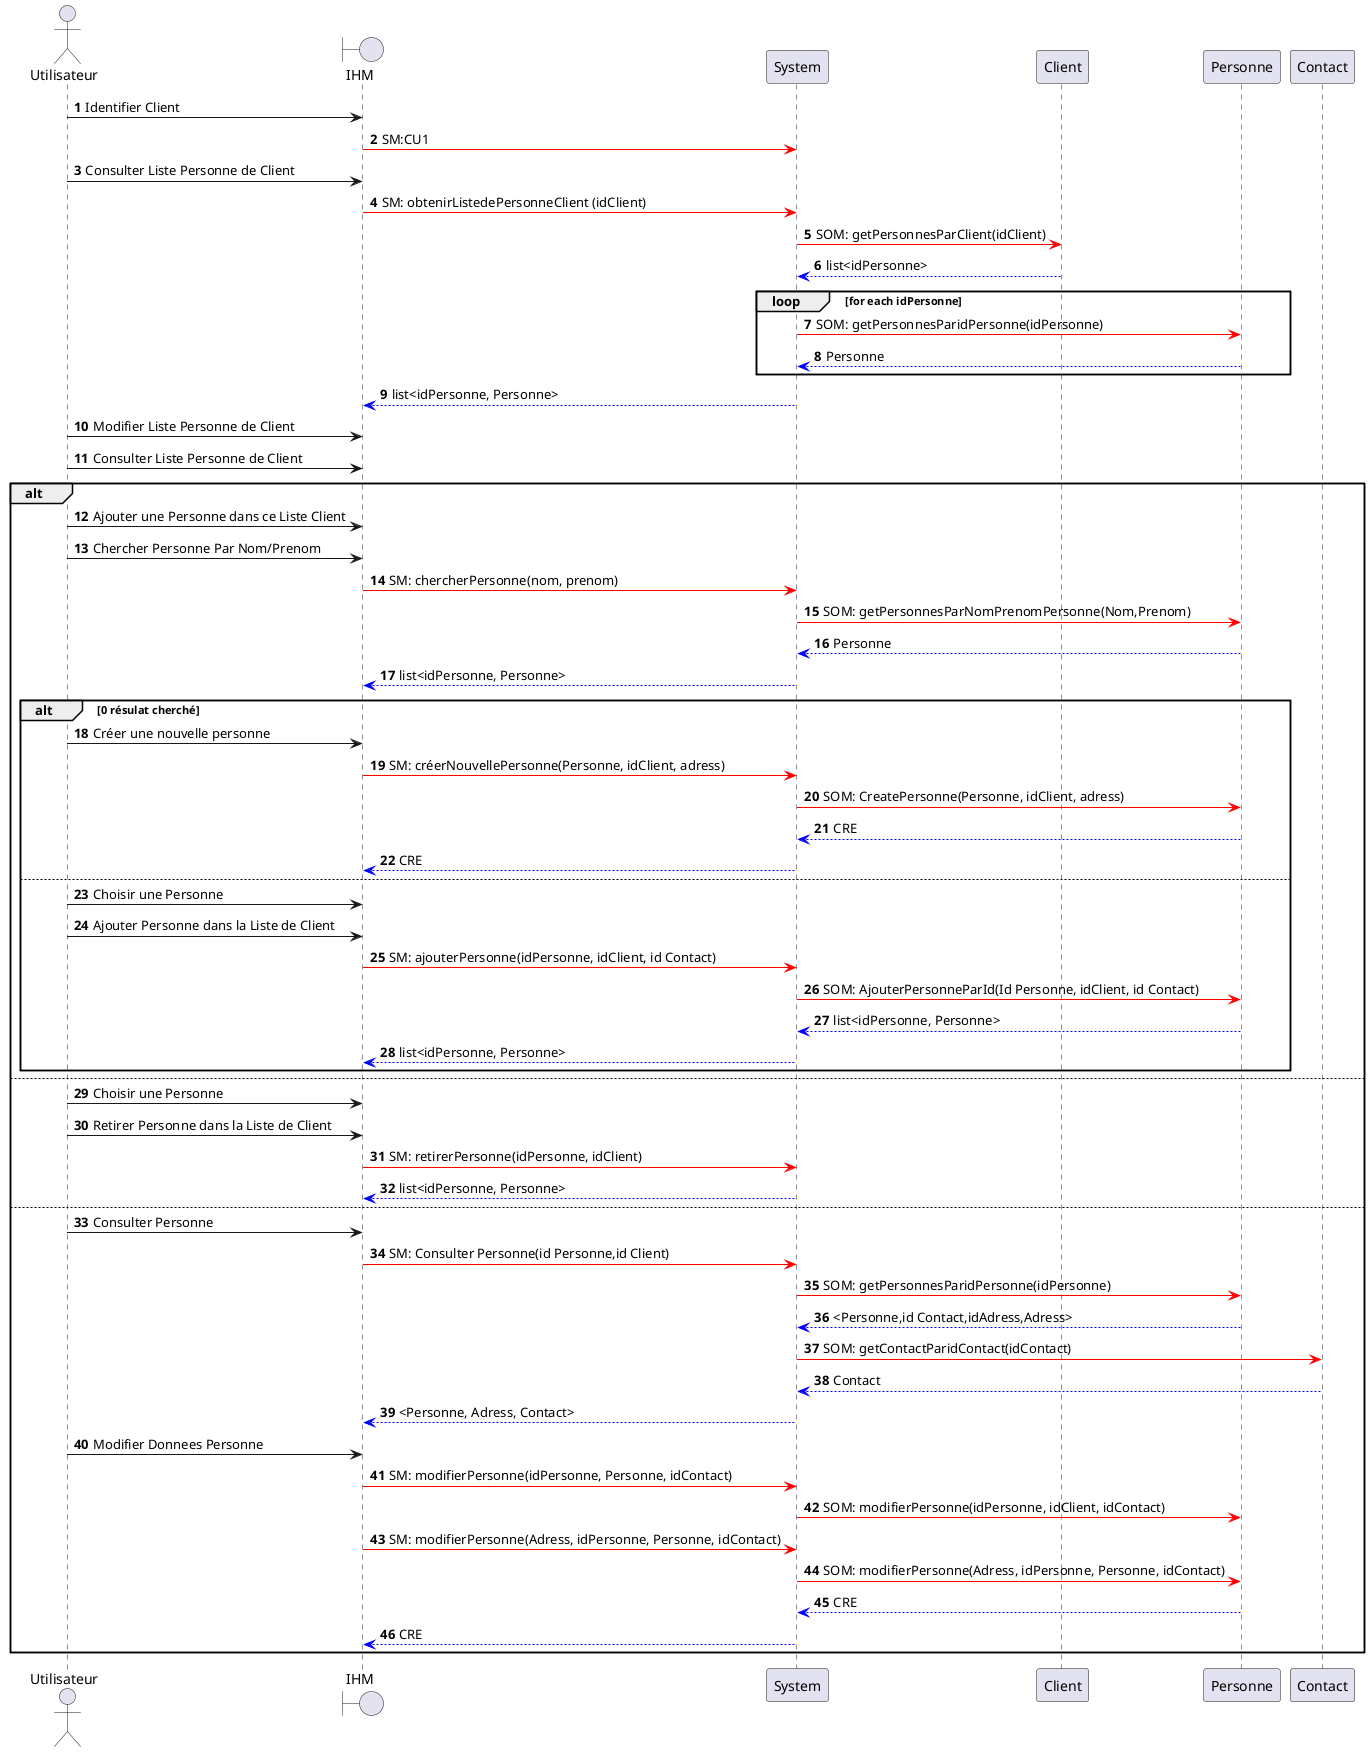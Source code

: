 @startuml

actor Utilisateur as U
boundary IHM as I
participant System as S
participant Client as C
participant Personne as P
participant Contact as Con

'在personne和Contact之间添加一个association 来储存最后一个modifier/ajouter 的Contact的Id
autonumber

U->I: Identifier Client
    I-[#red]>S: SM:CU1

U->I: Consulter Liste Personne de Client
    I-[#red]>S: SM: obtenirListedePersonneClient (idClient)
        S-[#red]>C: SOM: getPersonnesParClient(idClient)
        C-[#0000FF]->S: list<idPersonne>
        loop for each idPersonne
        S-[#red]>P: SOM: getPersonnesParidPersonne(idPersonne)
        P-[#0000FF]->S: Personne
        end

    S-[#0000FF]->I: list<idPersonne, Personne>


U->I: Modifier Liste Personne de Client
U->I: Consulter Liste Personne de Client
alt
    U->I: Ajouter une Personne dans ce Liste Client

    U->I: Chercher Personne Par Nom/Prenom
        I-[#red]>S: SM: chercherPersonne(nom, prenom)
            S-[#red]>P: SOM: getPersonnesParNomPrenomPersonne(Nom,Prenom)
            P-[#0000FF]->S: Personne
        S-[#0000FF]->I: list<idPersonne, Personne>
    alt  0 résulat cherché
    U->I: Créer une nouvelle personne
        I-[#red]>S: SM: créerNouvellePersonne(Personne, idClient, adress)
                S-[#red]>P: SOM: CreatePersonne(Personne, idClient, adress)
                P-[#0000FF]->S: CRE
        S-[#0000FF]->I: CRE
    else
    U->I: Choisir une Personne

    U->I: Ajouter Personne dans la Liste de Client
        I-[#red]>S: SM: ajouterPersonne(idPersonne, idClient, id Contact)
            S-[#red]>P: SOM: AjouterPersonneParId(Id Personne, idClient, id Contact)
            P-[#0000FF]->S: list<idPersonne, Personne>
        S-[#0000FF]->I: list<idPersonne, Personne>
    end
else
    U->I: Choisir une Personne
    U->I: Retirer Personne dans la Liste de Client
        I-[#red]>S: SM: retirerPersonne(idPersonne, idClient)
        S-[#0000FF]->I: list<idPersonne, Personne>
else
    U->I: Consulter Personne
        I-[#red]>S: SM: Consulter Personne(id Personne,id Client)
            S-[#red]>P: SOM: getPersonnesParidPersonne(idPersonne)
            P-[#0000FF]->S: <Personne,id Contact,idAdress,Adress>
            S-[#red]>Con: SOM: getContactParidContact(idContact)
            Con-[#0000FF]->S: Contact
        S-[#0000FF]->I: <Personne, Adress, Contact>
    U->I: Modifier Donnees Personne
        I-[#red]>S: SM: modifierPersonne(idPersonne, Personne, idContact)
            S-[#red]>P: SOM: modifierPersonne(idPersonne, idClient, idContact)
        I-[#red]>S: SM: modifierPersonne(Adress, idPersonne, Personne, idContact)
            S-[#red]>P: SOM: modifierPersonne(Adress, idPersonne, Personne, idContact)
            P-[#0000FF]->S: CRE
        S-[#0000FF]->I: CRE
end
@enduml